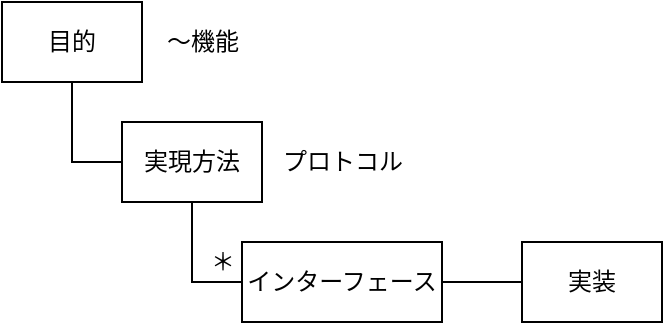 <mxfile version="12.2.9" type="github" pages="1">
  <diagram id="YgJOW56KJK-7Axu8yF1O" name="ページ1">
    <mxGraphModel dx="745" dy="491" grid="1" gridSize="10" guides="1" tooltips="1" connect="1" arrows="1" fold="1" page="1" pageScale="1" pageWidth="827" pageHeight="1169" math="0" shadow="0">
      <root>
        <mxCell id="0"/>
        <mxCell id="1" parent="0"/>
        <mxCell id="wlZyLKg6wycxUqOLHK89-6" style="edgeStyle=orthogonalEdgeStyle;rounded=0;orthogonalLoop=1;jettySize=auto;html=1;exitX=0.5;exitY=1;exitDx=0;exitDy=0;entryX=0;entryY=0.5;entryDx=0;entryDy=0;endArrow=none;endFill=0;" edge="1" parent="1" source="wlZyLKg6wycxUqOLHK89-1" target="wlZyLKg6wycxUqOLHK89-2">
          <mxGeometry relative="1" as="geometry">
            <Array as="points">
              <mxPoint x="215" y="160"/>
            </Array>
          </mxGeometry>
        </mxCell>
        <mxCell id="wlZyLKg6wycxUqOLHK89-1" value="目的" style="rounded=0;whiteSpace=wrap;html=1;" vertex="1" parent="1">
          <mxGeometry x="180" y="80" width="70" height="40" as="geometry"/>
        </mxCell>
        <mxCell id="wlZyLKg6wycxUqOLHK89-7" style="edgeStyle=orthogonalEdgeStyle;rounded=0;orthogonalLoop=1;jettySize=auto;html=1;exitX=0.5;exitY=1;exitDx=0;exitDy=0;entryX=0;entryY=0.5;entryDx=0;entryDy=0;endArrow=none;endFill=0;" edge="1" parent="1" source="wlZyLKg6wycxUqOLHK89-2" target="wlZyLKg6wycxUqOLHK89-3">
          <mxGeometry relative="1" as="geometry">
            <Array as="points">
              <mxPoint x="275" y="220"/>
            </Array>
          </mxGeometry>
        </mxCell>
        <mxCell id="wlZyLKg6wycxUqOLHK89-2" value="実現方法" style="rounded=0;whiteSpace=wrap;html=1;" vertex="1" parent="1">
          <mxGeometry x="240" y="140" width="70" height="40" as="geometry"/>
        </mxCell>
        <mxCell id="wlZyLKg6wycxUqOLHK89-3" value="インターフェース" style="rounded=0;whiteSpace=wrap;html=1;" vertex="1" parent="1">
          <mxGeometry x="300" y="200" width="100" height="40" as="geometry"/>
        </mxCell>
        <mxCell id="wlZyLKg6wycxUqOLHK89-8" style="edgeStyle=orthogonalEdgeStyle;rounded=0;orthogonalLoop=1;jettySize=auto;html=1;exitX=0;exitY=0.5;exitDx=0;exitDy=0;entryX=1;entryY=0.5;entryDx=0;entryDy=0;endArrow=none;endFill=0;" edge="1" parent="1" source="wlZyLKg6wycxUqOLHK89-4" target="wlZyLKg6wycxUqOLHK89-3">
          <mxGeometry relative="1" as="geometry"/>
        </mxCell>
        <mxCell id="wlZyLKg6wycxUqOLHK89-4" value="実装" style="rounded=0;whiteSpace=wrap;html=1;" vertex="1" parent="1">
          <mxGeometry x="440" y="200" width="70" height="40" as="geometry"/>
        </mxCell>
        <mxCell id="wlZyLKg6wycxUqOLHK89-11" value="＊" style="text;html=1;align=center;verticalAlign=middle;resizable=0;points=[];;autosize=1;" vertex="1" parent="1">
          <mxGeometry x="275" y="200" width="30" height="20" as="geometry"/>
        </mxCell>
        <mxCell id="wlZyLKg6wycxUqOLHK89-13" value="〜機能" style="text;html=1;align=center;verticalAlign=middle;resizable=0;points=[];;autosize=1;" vertex="1" parent="1">
          <mxGeometry x="255" y="90" width="50" height="20" as="geometry"/>
        </mxCell>
        <mxCell id="wlZyLKg6wycxUqOLHK89-14" value="プロトコル" style="text;html=1;align=center;verticalAlign=middle;resizable=0;points=[];;autosize=1;" vertex="1" parent="1">
          <mxGeometry x="310" y="150" width="80" height="20" as="geometry"/>
        </mxCell>
      </root>
    </mxGraphModel>
  </diagram>
</mxfile>
